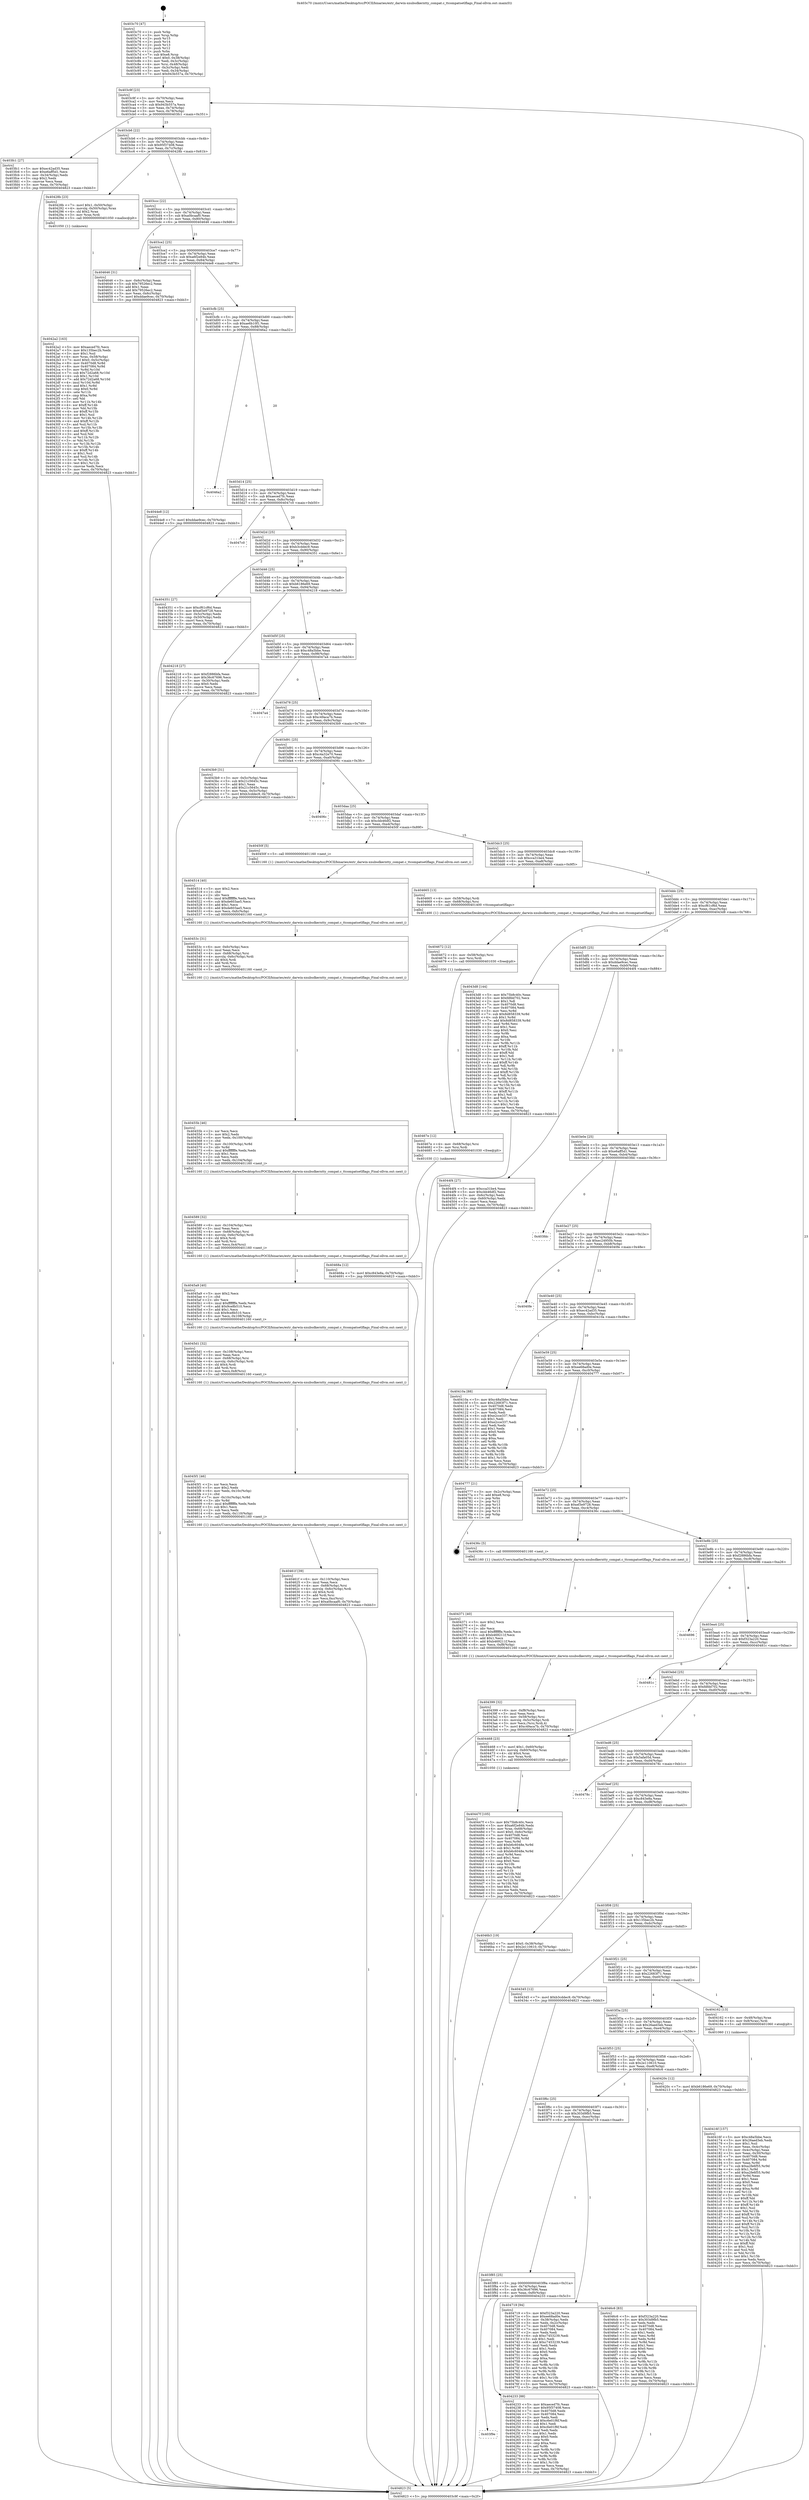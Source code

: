 digraph "0x403c70" {
  label = "0x403c70 (/mnt/c/Users/mathe/Desktop/tcc/POCII/binaries/extr_darwin-xnubsdkerntty_compat.c_ttcompatsetlflags_Final-ollvm.out::main(0))"
  labelloc = "t"
  node[shape=record]

  Entry [label="",width=0.3,height=0.3,shape=circle,fillcolor=black,style=filled]
  "0x403c9f" [label="{
     0x403c9f [23]\l
     | [instrs]\l
     &nbsp;&nbsp;0x403c9f \<+3\>: mov -0x70(%rbp),%eax\l
     &nbsp;&nbsp;0x403ca2 \<+2\>: mov %eax,%ecx\l
     &nbsp;&nbsp;0x403ca4 \<+6\>: sub $0x943b557a,%ecx\l
     &nbsp;&nbsp;0x403caa \<+3\>: mov %eax,-0x74(%rbp)\l
     &nbsp;&nbsp;0x403cad \<+3\>: mov %ecx,-0x78(%rbp)\l
     &nbsp;&nbsp;0x403cb0 \<+6\>: je 0000000000403fc1 \<main+0x351\>\l
  }"]
  "0x403fc1" [label="{
     0x403fc1 [27]\l
     | [instrs]\l
     &nbsp;&nbsp;0x403fc1 \<+5\>: mov $0xec42ad35,%eax\l
     &nbsp;&nbsp;0x403fc6 \<+5\>: mov $0xe6aff5d1,%ecx\l
     &nbsp;&nbsp;0x403fcb \<+3\>: mov -0x34(%rbp),%edx\l
     &nbsp;&nbsp;0x403fce \<+3\>: cmp $0x2,%edx\l
     &nbsp;&nbsp;0x403fd1 \<+3\>: cmovne %ecx,%eax\l
     &nbsp;&nbsp;0x403fd4 \<+3\>: mov %eax,-0x70(%rbp)\l
     &nbsp;&nbsp;0x403fd7 \<+5\>: jmp 0000000000404823 \<main+0xbb3\>\l
  }"]
  "0x403cb6" [label="{
     0x403cb6 [22]\l
     | [instrs]\l
     &nbsp;&nbsp;0x403cb6 \<+5\>: jmp 0000000000403cbb \<main+0x4b\>\l
     &nbsp;&nbsp;0x403cbb \<+3\>: mov -0x74(%rbp),%eax\l
     &nbsp;&nbsp;0x403cbe \<+5\>: sub $0x95f37408,%eax\l
     &nbsp;&nbsp;0x403cc3 \<+3\>: mov %eax,-0x7c(%rbp)\l
     &nbsp;&nbsp;0x403cc6 \<+6\>: je 000000000040428b \<main+0x61b\>\l
  }"]
  "0x404823" [label="{
     0x404823 [5]\l
     | [instrs]\l
     &nbsp;&nbsp;0x404823 \<+5\>: jmp 0000000000403c9f \<main+0x2f\>\l
  }"]
  "0x403c70" [label="{
     0x403c70 [47]\l
     | [instrs]\l
     &nbsp;&nbsp;0x403c70 \<+1\>: push %rbp\l
     &nbsp;&nbsp;0x403c71 \<+3\>: mov %rsp,%rbp\l
     &nbsp;&nbsp;0x403c74 \<+2\>: push %r15\l
     &nbsp;&nbsp;0x403c76 \<+2\>: push %r14\l
     &nbsp;&nbsp;0x403c78 \<+2\>: push %r13\l
     &nbsp;&nbsp;0x403c7a \<+2\>: push %r12\l
     &nbsp;&nbsp;0x403c7c \<+1\>: push %rbx\l
     &nbsp;&nbsp;0x403c7d \<+7\>: sub $0xe8,%rsp\l
     &nbsp;&nbsp;0x403c84 \<+7\>: movl $0x0,-0x38(%rbp)\l
     &nbsp;&nbsp;0x403c8b \<+3\>: mov %edi,-0x3c(%rbp)\l
     &nbsp;&nbsp;0x403c8e \<+4\>: mov %rsi,-0x48(%rbp)\l
     &nbsp;&nbsp;0x403c92 \<+3\>: mov -0x3c(%rbp),%edi\l
     &nbsp;&nbsp;0x403c95 \<+3\>: mov %edi,-0x34(%rbp)\l
     &nbsp;&nbsp;0x403c98 \<+7\>: movl $0x943b557a,-0x70(%rbp)\l
  }"]
  Exit [label="",width=0.3,height=0.3,shape=circle,fillcolor=black,style=filled,peripheries=2]
  "0x40428b" [label="{
     0x40428b [23]\l
     | [instrs]\l
     &nbsp;&nbsp;0x40428b \<+7\>: movl $0x1,-0x50(%rbp)\l
     &nbsp;&nbsp;0x404292 \<+4\>: movslq -0x50(%rbp),%rax\l
     &nbsp;&nbsp;0x404296 \<+4\>: shl $0x2,%rax\l
     &nbsp;&nbsp;0x40429a \<+3\>: mov %rax,%rdi\l
     &nbsp;&nbsp;0x40429d \<+5\>: call 0000000000401050 \<malloc@plt\>\l
     | [calls]\l
     &nbsp;&nbsp;0x401050 \{1\} (unknown)\l
  }"]
  "0x403ccc" [label="{
     0x403ccc [22]\l
     | [instrs]\l
     &nbsp;&nbsp;0x403ccc \<+5\>: jmp 0000000000403cd1 \<main+0x61\>\l
     &nbsp;&nbsp;0x403cd1 \<+3\>: mov -0x74(%rbp),%eax\l
     &nbsp;&nbsp;0x403cd4 \<+5\>: sub $0xa0bcaaf0,%eax\l
     &nbsp;&nbsp;0x403cd9 \<+3\>: mov %eax,-0x80(%rbp)\l
     &nbsp;&nbsp;0x403cdc \<+6\>: je 0000000000404646 \<main+0x9d6\>\l
  }"]
  "0x40468a" [label="{
     0x40468a [12]\l
     | [instrs]\l
     &nbsp;&nbsp;0x40468a \<+7\>: movl $0xc843e8a,-0x70(%rbp)\l
     &nbsp;&nbsp;0x404691 \<+5\>: jmp 0000000000404823 \<main+0xbb3\>\l
  }"]
  "0x404646" [label="{
     0x404646 [31]\l
     | [instrs]\l
     &nbsp;&nbsp;0x404646 \<+3\>: mov -0x6c(%rbp),%eax\l
     &nbsp;&nbsp;0x404649 \<+5\>: sub $0x79526ec2,%eax\l
     &nbsp;&nbsp;0x40464e \<+3\>: add $0x1,%eax\l
     &nbsp;&nbsp;0x404651 \<+5\>: add $0x79526ec2,%eax\l
     &nbsp;&nbsp;0x404656 \<+3\>: mov %eax,-0x6c(%rbp)\l
     &nbsp;&nbsp;0x404659 \<+7\>: movl $0xddae9cec,-0x70(%rbp)\l
     &nbsp;&nbsp;0x404660 \<+5\>: jmp 0000000000404823 \<main+0xbb3\>\l
  }"]
  "0x403ce2" [label="{
     0x403ce2 [25]\l
     | [instrs]\l
     &nbsp;&nbsp;0x403ce2 \<+5\>: jmp 0000000000403ce7 \<main+0x77\>\l
     &nbsp;&nbsp;0x403ce7 \<+3\>: mov -0x74(%rbp),%eax\l
     &nbsp;&nbsp;0x403cea \<+5\>: sub $0xa6f2e84b,%eax\l
     &nbsp;&nbsp;0x403cef \<+6\>: mov %eax,-0x84(%rbp)\l
     &nbsp;&nbsp;0x403cf5 \<+6\>: je 00000000004044e8 \<main+0x878\>\l
  }"]
  "0x40467e" [label="{
     0x40467e [12]\l
     | [instrs]\l
     &nbsp;&nbsp;0x40467e \<+4\>: mov -0x68(%rbp),%rsi\l
     &nbsp;&nbsp;0x404682 \<+3\>: mov %rsi,%rdi\l
     &nbsp;&nbsp;0x404685 \<+5\>: call 0000000000401030 \<free@plt\>\l
     | [calls]\l
     &nbsp;&nbsp;0x401030 \{1\} (unknown)\l
  }"]
  "0x4044e8" [label="{
     0x4044e8 [12]\l
     | [instrs]\l
     &nbsp;&nbsp;0x4044e8 \<+7\>: movl $0xddae9cec,-0x70(%rbp)\l
     &nbsp;&nbsp;0x4044ef \<+5\>: jmp 0000000000404823 \<main+0xbb3\>\l
  }"]
  "0x403cfb" [label="{
     0x403cfb [25]\l
     | [instrs]\l
     &nbsp;&nbsp;0x403cfb \<+5\>: jmp 0000000000403d00 \<main+0x90\>\l
     &nbsp;&nbsp;0x403d00 \<+3\>: mov -0x74(%rbp),%eax\l
     &nbsp;&nbsp;0x403d03 \<+5\>: sub $0xae6b10f1,%eax\l
     &nbsp;&nbsp;0x403d08 \<+6\>: mov %eax,-0x88(%rbp)\l
     &nbsp;&nbsp;0x403d0e \<+6\>: je 00000000004046a2 \<main+0xa32\>\l
  }"]
  "0x404672" [label="{
     0x404672 [12]\l
     | [instrs]\l
     &nbsp;&nbsp;0x404672 \<+4\>: mov -0x58(%rbp),%rsi\l
     &nbsp;&nbsp;0x404676 \<+3\>: mov %rsi,%rdi\l
     &nbsp;&nbsp;0x404679 \<+5\>: call 0000000000401030 \<free@plt\>\l
     | [calls]\l
     &nbsp;&nbsp;0x401030 \{1\} (unknown)\l
  }"]
  "0x4046a2" [label="{
     0x4046a2\l
  }", style=dashed]
  "0x403d14" [label="{
     0x403d14 [25]\l
     | [instrs]\l
     &nbsp;&nbsp;0x403d14 \<+5\>: jmp 0000000000403d19 \<main+0xa9\>\l
     &nbsp;&nbsp;0x403d19 \<+3\>: mov -0x74(%rbp),%eax\l
     &nbsp;&nbsp;0x403d1c \<+5\>: sub $0xaeced7fc,%eax\l
     &nbsp;&nbsp;0x403d21 \<+6\>: mov %eax,-0x8c(%rbp)\l
     &nbsp;&nbsp;0x403d27 \<+6\>: je 00000000004047c0 \<main+0xb50\>\l
  }"]
  "0x40461f" [label="{
     0x40461f [39]\l
     | [instrs]\l
     &nbsp;&nbsp;0x40461f \<+6\>: mov -0x110(%rbp),%ecx\l
     &nbsp;&nbsp;0x404625 \<+3\>: imul %eax,%ecx\l
     &nbsp;&nbsp;0x404628 \<+4\>: mov -0x68(%rbp),%rsi\l
     &nbsp;&nbsp;0x40462c \<+4\>: movslq -0x6c(%rbp),%rdi\l
     &nbsp;&nbsp;0x404630 \<+4\>: shl $0x4,%rdi\l
     &nbsp;&nbsp;0x404634 \<+3\>: add %rdi,%rsi\l
     &nbsp;&nbsp;0x404637 \<+3\>: mov %ecx,0xc(%rsi)\l
     &nbsp;&nbsp;0x40463a \<+7\>: movl $0xa0bcaaf0,-0x70(%rbp)\l
     &nbsp;&nbsp;0x404641 \<+5\>: jmp 0000000000404823 \<main+0xbb3\>\l
  }"]
  "0x4047c0" [label="{
     0x4047c0\l
  }", style=dashed]
  "0x403d2d" [label="{
     0x403d2d [25]\l
     | [instrs]\l
     &nbsp;&nbsp;0x403d2d \<+5\>: jmp 0000000000403d32 \<main+0xc2\>\l
     &nbsp;&nbsp;0x403d32 \<+3\>: mov -0x74(%rbp),%eax\l
     &nbsp;&nbsp;0x403d35 \<+5\>: sub $0xb3cddec9,%eax\l
     &nbsp;&nbsp;0x403d3a \<+6\>: mov %eax,-0x90(%rbp)\l
     &nbsp;&nbsp;0x403d40 \<+6\>: je 0000000000404351 \<main+0x6e1\>\l
  }"]
  "0x4045f1" [label="{
     0x4045f1 [46]\l
     | [instrs]\l
     &nbsp;&nbsp;0x4045f1 \<+2\>: xor %ecx,%ecx\l
     &nbsp;&nbsp;0x4045f3 \<+5\>: mov $0x2,%edx\l
     &nbsp;&nbsp;0x4045f8 \<+6\>: mov %edx,-0x10c(%rbp)\l
     &nbsp;&nbsp;0x4045fe \<+1\>: cltd\l
     &nbsp;&nbsp;0x4045ff \<+7\>: mov -0x10c(%rbp),%r8d\l
     &nbsp;&nbsp;0x404606 \<+3\>: idiv %r8d\l
     &nbsp;&nbsp;0x404609 \<+6\>: imul $0xfffffffe,%edx,%edx\l
     &nbsp;&nbsp;0x40460f \<+3\>: sub $0x1,%ecx\l
     &nbsp;&nbsp;0x404612 \<+2\>: sub %ecx,%edx\l
     &nbsp;&nbsp;0x404614 \<+6\>: mov %edx,-0x110(%rbp)\l
     &nbsp;&nbsp;0x40461a \<+5\>: call 0000000000401160 \<next_i\>\l
     | [calls]\l
     &nbsp;&nbsp;0x401160 \{1\} (/mnt/c/Users/mathe/Desktop/tcc/POCII/binaries/extr_darwin-xnubsdkerntty_compat.c_ttcompatsetlflags_Final-ollvm.out::next_i)\l
  }"]
  "0x404351" [label="{
     0x404351 [27]\l
     | [instrs]\l
     &nbsp;&nbsp;0x404351 \<+5\>: mov $0xcf61cf6d,%eax\l
     &nbsp;&nbsp;0x404356 \<+5\>: mov $0xef3e9728,%ecx\l
     &nbsp;&nbsp;0x40435b \<+3\>: mov -0x5c(%rbp),%edx\l
     &nbsp;&nbsp;0x40435e \<+3\>: cmp -0x50(%rbp),%edx\l
     &nbsp;&nbsp;0x404361 \<+3\>: cmovl %ecx,%eax\l
     &nbsp;&nbsp;0x404364 \<+3\>: mov %eax,-0x70(%rbp)\l
     &nbsp;&nbsp;0x404367 \<+5\>: jmp 0000000000404823 \<main+0xbb3\>\l
  }"]
  "0x403d46" [label="{
     0x403d46 [25]\l
     | [instrs]\l
     &nbsp;&nbsp;0x403d46 \<+5\>: jmp 0000000000403d4b \<main+0xdb\>\l
     &nbsp;&nbsp;0x403d4b \<+3\>: mov -0x74(%rbp),%eax\l
     &nbsp;&nbsp;0x403d4e \<+5\>: sub $0xb6186e69,%eax\l
     &nbsp;&nbsp;0x403d53 \<+6\>: mov %eax,-0x94(%rbp)\l
     &nbsp;&nbsp;0x403d59 \<+6\>: je 0000000000404218 \<main+0x5a8\>\l
  }"]
  "0x4045d1" [label="{
     0x4045d1 [32]\l
     | [instrs]\l
     &nbsp;&nbsp;0x4045d1 \<+6\>: mov -0x108(%rbp),%ecx\l
     &nbsp;&nbsp;0x4045d7 \<+3\>: imul %eax,%ecx\l
     &nbsp;&nbsp;0x4045da \<+4\>: mov -0x68(%rbp),%rsi\l
     &nbsp;&nbsp;0x4045de \<+4\>: movslq -0x6c(%rbp),%rdi\l
     &nbsp;&nbsp;0x4045e2 \<+4\>: shl $0x4,%rdi\l
     &nbsp;&nbsp;0x4045e6 \<+3\>: add %rdi,%rsi\l
     &nbsp;&nbsp;0x4045e9 \<+3\>: mov %ecx,0x8(%rsi)\l
     &nbsp;&nbsp;0x4045ec \<+5\>: call 0000000000401160 \<next_i\>\l
     | [calls]\l
     &nbsp;&nbsp;0x401160 \{1\} (/mnt/c/Users/mathe/Desktop/tcc/POCII/binaries/extr_darwin-xnubsdkerntty_compat.c_ttcompatsetlflags_Final-ollvm.out::next_i)\l
  }"]
  "0x404218" [label="{
     0x404218 [27]\l
     | [instrs]\l
     &nbsp;&nbsp;0x404218 \<+5\>: mov $0xf2886bfa,%eax\l
     &nbsp;&nbsp;0x40421d \<+5\>: mov $0x36c67696,%ecx\l
     &nbsp;&nbsp;0x404222 \<+3\>: mov -0x30(%rbp),%edx\l
     &nbsp;&nbsp;0x404225 \<+3\>: cmp $0x0,%edx\l
     &nbsp;&nbsp;0x404228 \<+3\>: cmove %ecx,%eax\l
     &nbsp;&nbsp;0x40422b \<+3\>: mov %eax,-0x70(%rbp)\l
     &nbsp;&nbsp;0x40422e \<+5\>: jmp 0000000000404823 \<main+0xbb3\>\l
  }"]
  "0x403d5f" [label="{
     0x403d5f [25]\l
     | [instrs]\l
     &nbsp;&nbsp;0x403d5f \<+5\>: jmp 0000000000403d64 \<main+0xf4\>\l
     &nbsp;&nbsp;0x403d64 \<+3\>: mov -0x74(%rbp),%eax\l
     &nbsp;&nbsp;0x403d67 \<+5\>: sub $0xc48a5bbe,%eax\l
     &nbsp;&nbsp;0x403d6c \<+6\>: mov %eax,-0x98(%rbp)\l
     &nbsp;&nbsp;0x403d72 \<+6\>: je 00000000004047a4 \<main+0xb34\>\l
  }"]
  "0x4045a9" [label="{
     0x4045a9 [40]\l
     | [instrs]\l
     &nbsp;&nbsp;0x4045a9 \<+5\>: mov $0x2,%ecx\l
     &nbsp;&nbsp;0x4045ae \<+1\>: cltd\l
     &nbsp;&nbsp;0x4045af \<+2\>: idiv %ecx\l
     &nbsp;&nbsp;0x4045b1 \<+6\>: imul $0xfffffffe,%edx,%ecx\l
     &nbsp;&nbsp;0x4045b7 \<+6\>: add $0x9ce8b510,%ecx\l
     &nbsp;&nbsp;0x4045bd \<+3\>: add $0x1,%ecx\l
     &nbsp;&nbsp;0x4045c0 \<+6\>: sub $0x9ce8b510,%ecx\l
     &nbsp;&nbsp;0x4045c6 \<+6\>: mov %ecx,-0x108(%rbp)\l
     &nbsp;&nbsp;0x4045cc \<+5\>: call 0000000000401160 \<next_i\>\l
     | [calls]\l
     &nbsp;&nbsp;0x401160 \{1\} (/mnt/c/Users/mathe/Desktop/tcc/POCII/binaries/extr_darwin-xnubsdkerntty_compat.c_ttcompatsetlflags_Final-ollvm.out::next_i)\l
  }"]
  "0x4047a4" [label="{
     0x4047a4\l
  }", style=dashed]
  "0x403d78" [label="{
     0x403d78 [25]\l
     | [instrs]\l
     &nbsp;&nbsp;0x403d78 \<+5\>: jmp 0000000000403d7d \<main+0x10d\>\l
     &nbsp;&nbsp;0x403d7d \<+3\>: mov -0x74(%rbp),%eax\l
     &nbsp;&nbsp;0x403d80 \<+5\>: sub $0xc49aca7b,%eax\l
     &nbsp;&nbsp;0x403d85 \<+6\>: mov %eax,-0x9c(%rbp)\l
     &nbsp;&nbsp;0x403d8b \<+6\>: je 00000000004043b9 \<main+0x749\>\l
  }"]
  "0x404589" [label="{
     0x404589 [32]\l
     | [instrs]\l
     &nbsp;&nbsp;0x404589 \<+6\>: mov -0x104(%rbp),%ecx\l
     &nbsp;&nbsp;0x40458f \<+3\>: imul %eax,%ecx\l
     &nbsp;&nbsp;0x404592 \<+4\>: mov -0x68(%rbp),%rsi\l
     &nbsp;&nbsp;0x404596 \<+4\>: movslq -0x6c(%rbp),%rdi\l
     &nbsp;&nbsp;0x40459a \<+4\>: shl $0x4,%rdi\l
     &nbsp;&nbsp;0x40459e \<+3\>: add %rdi,%rsi\l
     &nbsp;&nbsp;0x4045a1 \<+3\>: mov %ecx,0x4(%rsi)\l
     &nbsp;&nbsp;0x4045a4 \<+5\>: call 0000000000401160 \<next_i\>\l
     | [calls]\l
     &nbsp;&nbsp;0x401160 \{1\} (/mnt/c/Users/mathe/Desktop/tcc/POCII/binaries/extr_darwin-xnubsdkerntty_compat.c_ttcompatsetlflags_Final-ollvm.out::next_i)\l
  }"]
  "0x4043b9" [label="{
     0x4043b9 [31]\l
     | [instrs]\l
     &nbsp;&nbsp;0x4043b9 \<+3\>: mov -0x5c(%rbp),%eax\l
     &nbsp;&nbsp;0x4043bc \<+5\>: sub $0x21c5645c,%eax\l
     &nbsp;&nbsp;0x4043c1 \<+3\>: add $0x1,%eax\l
     &nbsp;&nbsp;0x4043c4 \<+5\>: add $0x21c5645c,%eax\l
     &nbsp;&nbsp;0x4043c9 \<+3\>: mov %eax,-0x5c(%rbp)\l
     &nbsp;&nbsp;0x4043cc \<+7\>: movl $0xb3cddec9,-0x70(%rbp)\l
     &nbsp;&nbsp;0x4043d3 \<+5\>: jmp 0000000000404823 \<main+0xbb3\>\l
  }"]
  "0x403d91" [label="{
     0x403d91 [25]\l
     | [instrs]\l
     &nbsp;&nbsp;0x403d91 \<+5\>: jmp 0000000000403d96 \<main+0x126\>\l
     &nbsp;&nbsp;0x403d96 \<+3\>: mov -0x74(%rbp),%eax\l
     &nbsp;&nbsp;0x403d99 \<+5\>: sub $0xc4a32e70,%eax\l
     &nbsp;&nbsp;0x403d9e \<+6\>: mov %eax,-0xa0(%rbp)\l
     &nbsp;&nbsp;0x403da4 \<+6\>: je 000000000040406c \<main+0x3fc\>\l
  }"]
  "0x40455b" [label="{
     0x40455b [46]\l
     | [instrs]\l
     &nbsp;&nbsp;0x40455b \<+2\>: xor %ecx,%ecx\l
     &nbsp;&nbsp;0x40455d \<+5\>: mov $0x2,%edx\l
     &nbsp;&nbsp;0x404562 \<+6\>: mov %edx,-0x100(%rbp)\l
     &nbsp;&nbsp;0x404568 \<+1\>: cltd\l
     &nbsp;&nbsp;0x404569 \<+7\>: mov -0x100(%rbp),%r8d\l
     &nbsp;&nbsp;0x404570 \<+3\>: idiv %r8d\l
     &nbsp;&nbsp;0x404573 \<+6\>: imul $0xfffffffe,%edx,%edx\l
     &nbsp;&nbsp;0x404579 \<+3\>: sub $0x1,%ecx\l
     &nbsp;&nbsp;0x40457c \<+2\>: sub %ecx,%edx\l
     &nbsp;&nbsp;0x40457e \<+6\>: mov %edx,-0x104(%rbp)\l
     &nbsp;&nbsp;0x404584 \<+5\>: call 0000000000401160 \<next_i\>\l
     | [calls]\l
     &nbsp;&nbsp;0x401160 \{1\} (/mnt/c/Users/mathe/Desktop/tcc/POCII/binaries/extr_darwin-xnubsdkerntty_compat.c_ttcompatsetlflags_Final-ollvm.out::next_i)\l
  }"]
  "0x40406c" [label="{
     0x40406c\l
  }", style=dashed]
  "0x403daa" [label="{
     0x403daa [25]\l
     | [instrs]\l
     &nbsp;&nbsp;0x403daa \<+5\>: jmp 0000000000403daf \<main+0x13f\>\l
     &nbsp;&nbsp;0x403daf \<+3\>: mov -0x74(%rbp),%eax\l
     &nbsp;&nbsp;0x403db2 \<+5\>: sub $0xcbb46df2,%eax\l
     &nbsp;&nbsp;0x403db7 \<+6\>: mov %eax,-0xa4(%rbp)\l
     &nbsp;&nbsp;0x403dbd \<+6\>: je 000000000040450f \<main+0x89f\>\l
  }"]
  "0x40453c" [label="{
     0x40453c [31]\l
     | [instrs]\l
     &nbsp;&nbsp;0x40453c \<+6\>: mov -0xfc(%rbp),%ecx\l
     &nbsp;&nbsp;0x404542 \<+3\>: imul %eax,%ecx\l
     &nbsp;&nbsp;0x404545 \<+4\>: mov -0x68(%rbp),%rsi\l
     &nbsp;&nbsp;0x404549 \<+4\>: movslq -0x6c(%rbp),%rdi\l
     &nbsp;&nbsp;0x40454d \<+4\>: shl $0x4,%rdi\l
     &nbsp;&nbsp;0x404551 \<+3\>: add %rdi,%rsi\l
     &nbsp;&nbsp;0x404554 \<+2\>: mov %ecx,(%rsi)\l
     &nbsp;&nbsp;0x404556 \<+5\>: call 0000000000401160 \<next_i\>\l
     | [calls]\l
     &nbsp;&nbsp;0x401160 \{1\} (/mnt/c/Users/mathe/Desktop/tcc/POCII/binaries/extr_darwin-xnubsdkerntty_compat.c_ttcompatsetlflags_Final-ollvm.out::next_i)\l
  }"]
  "0x40450f" [label="{
     0x40450f [5]\l
     | [instrs]\l
     &nbsp;&nbsp;0x40450f \<+5\>: call 0000000000401160 \<next_i\>\l
     | [calls]\l
     &nbsp;&nbsp;0x401160 \{1\} (/mnt/c/Users/mathe/Desktop/tcc/POCII/binaries/extr_darwin-xnubsdkerntty_compat.c_ttcompatsetlflags_Final-ollvm.out::next_i)\l
  }"]
  "0x403dc3" [label="{
     0x403dc3 [25]\l
     | [instrs]\l
     &nbsp;&nbsp;0x403dc3 \<+5\>: jmp 0000000000403dc8 \<main+0x158\>\l
     &nbsp;&nbsp;0x403dc8 \<+3\>: mov -0x74(%rbp),%eax\l
     &nbsp;&nbsp;0x403dcb \<+5\>: sub $0xcca31be4,%eax\l
     &nbsp;&nbsp;0x403dd0 \<+6\>: mov %eax,-0xa8(%rbp)\l
     &nbsp;&nbsp;0x403dd6 \<+6\>: je 0000000000404665 \<main+0x9f5\>\l
  }"]
  "0x404514" [label="{
     0x404514 [40]\l
     | [instrs]\l
     &nbsp;&nbsp;0x404514 \<+5\>: mov $0x2,%ecx\l
     &nbsp;&nbsp;0x404519 \<+1\>: cltd\l
     &nbsp;&nbsp;0x40451a \<+2\>: idiv %ecx\l
     &nbsp;&nbsp;0x40451c \<+6\>: imul $0xfffffffe,%edx,%ecx\l
     &nbsp;&nbsp;0x404522 \<+6\>: sub $0xde603ae5,%ecx\l
     &nbsp;&nbsp;0x404528 \<+3\>: add $0x1,%ecx\l
     &nbsp;&nbsp;0x40452b \<+6\>: add $0xde603ae5,%ecx\l
     &nbsp;&nbsp;0x404531 \<+6\>: mov %ecx,-0xfc(%rbp)\l
     &nbsp;&nbsp;0x404537 \<+5\>: call 0000000000401160 \<next_i\>\l
     | [calls]\l
     &nbsp;&nbsp;0x401160 \{1\} (/mnt/c/Users/mathe/Desktop/tcc/POCII/binaries/extr_darwin-xnubsdkerntty_compat.c_ttcompatsetlflags_Final-ollvm.out::next_i)\l
  }"]
  "0x404665" [label="{
     0x404665 [13]\l
     | [instrs]\l
     &nbsp;&nbsp;0x404665 \<+4\>: mov -0x58(%rbp),%rdi\l
     &nbsp;&nbsp;0x404669 \<+4\>: mov -0x68(%rbp),%rsi\l
     &nbsp;&nbsp;0x40466d \<+5\>: call 0000000000401400 \<ttcompatsetlflags\>\l
     | [calls]\l
     &nbsp;&nbsp;0x401400 \{1\} (/mnt/c/Users/mathe/Desktop/tcc/POCII/binaries/extr_darwin-xnubsdkerntty_compat.c_ttcompatsetlflags_Final-ollvm.out::ttcompatsetlflags)\l
  }"]
  "0x403ddc" [label="{
     0x403ddc [25]\l
     | [instrs]\l
     &nbsp;&nbsp;0x403ddc \<+5\>: jmp 0000000000403de1 \<main+0x171\>\l
     &nbsp;&nbsp;0x403de1 \<+3\>: mov -0x74(%rbp),%eax\l
     &nbsp;&nbsp;0x403de4 \<+5\>: sub $0xcf61cf6d,%eax\l
     &nbsp;&nbsp;0x403de9 \<+6\>: mov %eax,-0xac(%rbp)\l
     &nbsp;&nbsp;0x403def \<+6\>: je 00000000004043d8 \<main+0x768\>\l
  }"]
  "0x40447f" [label="{
     0x40447f [105]\l
     | [instrs]\l
     &nbsp;&nbsp;0x40447f \<+5\>: mov $0x75b8c40c,%ecx\l
     &nbsp;&nbsp;0x404484 \<+5\>: mov $0xa6f2e84b,%edx\l
     &nbsp;&nbsp;0x404489 \<+4\>: mov %rax,-0x68(%rbp)\l
     &nbsp;&nbsp;0x40448d \<+7\>: movl $0x0,-0x6c(%rbp)\l
     &nbsp;&nbsp;0x404494 \<+7\>: mov 0x4070d8,%esi\l
     &nbsp;&nbsp;0x40449b \<+8\>: mov 0x407084,%r8d\l
     &nbsp;&nbsp;0x4044a3 \<+3\>: mov %esi,%r9d\l
     &nbsp;&nbsp;0x4044a6 \<+7\>: add $0xb6c6048e,%r9d\l
     &nbsp;&nbsp;0x4044ad \<+4\>: sub $0x1,%r9d\l
     &nbsp;&nbsp;0x4044b1 \<+7\>: sub $0xb6c6048e,%r9d\l
     &nbsp;&nbsp;0x4044b8 \<+4\>: imul %r9d,%esi\l
     &nbsp;&nbsp;0x4044bc \<+3\>: and $0x1,%esi\l
     &nbsp;&nbsp;0x4044bf \<+3\>: cmp $0x0,%esi\l
     &nbsp;&nbsp;0x4044c2 \<+4\>: sete %r10b\l
     &nbsp;&nbsp;0x4044c6 \<+4\>: cmp $0xa,%r8d\l
     &nbsp;&nbsp;0x4044ca \<+4\>: setl %r11b\l
     &nbsp;&nbsp;0x4044ce \<+3\>: mov %r10b,%bl\l
     &nbsp;&nbsp;0x4044d1 \<+3\>: and %r11b,%bl\l
     &nbsp;&nbsp;0x4044d4 \<+3\>: xor %r11b,%r10b\l
     &nbsp;&nbsp;0x4044d7 \<+3\>: or %r10b,%bl\l
     &nbsp;&nbsp;0x4044da \<+3\>: test $0x1,%bl\l
     &nbsp;&nbsp;0x4044dd \<+3\>: cmovne %edx,%ecx\l
     &nbsp;&nbsp;0x4044e0 \<+3\>: mov %ecx,-0x70(%rbp)\l
     &nbsp;&nbsp;0x4044e3 \<+5\>: jmp 0000000000404823 \<main+0xbb3\>\l
  }"]
  "0x4043d8" [label="{
     0x4043d8 [144]\l
     | [instrs]\l
     &nbsp;&nbsp;0x4043d8 \<+5\>: mov $0x75b8c40c,%eax\l
     &nbsp;&nbsp;0x4043dd \<+5\>: mov $0xfdfdd702,%ecx\l
     &nbsp;&nbsp;0x4043e2 \<+2\>: mov $0x1,%dl\l
     &nbsp;&nbsp;0x4043e4 \<+7\>: mov 0x4070d8,%esi\l
     &nbsp;&nbsp;0x4043eb \<+7\>: mov 0x407084,%edi\l
     &nbsp;&nbsp;0x4043f2 \<+3\>: mov %esi,%r8d\l
     &nbsp;&nbsp;0x4043f5 \<+7\>: sub $0x8d858339,%r8d\l
     &nbsp;&nbsp;0x4043fc \<+4\>: sub $0x1,%r8d\l
     &nbsp;&nbsp;0x404400 \<+7\>: add $0x8d858339,%r8d\l
     &nbsp;&nbsp;0x404407 \<+4\>: imul %r8d,%esi\l
     &nbsp;&nbsp;0x40440b \<+3\>: and $0x1,%esi\l
     &nbsp;&nbsp;0x40440e \<+3\>: cmp $0x0,%esi\l
     &nbsp;&nbsp;0x404411 \<+4\>: sete %r9b\l
     &nbsp;&nbsp;0x404415 \<+3\>: cmp $0xa,%edi\l
     &nbsp;&nbsp;0x404418 \<+4\>: setl %r10b\l
     &nbsp;&nbsp;0x40441c \<+3\>: mov %r9b,%r11b\l
     &nbsp;&nbsp;0x40441f \<+4\>: xor $0xff,%r11b\l
     &nbsp;&nbsp;0x404423 \<+3\>: mov %r10b,%bl\l
     &nbsp;&nbsp;0x404426 \<+3\>: xor $0xff,%bl\l
     &nbsp;&nbsp;0x404429 \<+3\>: xor $0x1,%dl\l
     &nbsp;&nbsp;0x40442c \<+3\>: mov %r11b,%r14b\l
     &nbsp;&nbsp;0x40442f \<+4\>: and $0xff,%r14b\l
     &nbsp;&nbsp;0x404433 \<+3\>: and %dl,%r9b\l
     &nbsp;&nbsp;0x404436 \<+3\>: mov %bl,%r15b\l
     &nbsp;&nbsp;0x404439 \<+4\>: and $0xff,%r15b\l
     &nbsp;&nbsp;0x40443d \<+3\>: and %dl,%r10b\l
     &nbsp;&nbsp;0x404440 \<+3\>: or %r9b,%r14b\l
     &nbsp;&nbsp;0x404443 \<+3\>: or %r10b,%r15b\l
     &nbsp;&nbsp;0x404446 \<+3\>: xor %r15b,%r14b\l
     &nbsp;&nbsp;0x404449 \<+3\>: or %bl,%r11b\l
     &nbsp;&nbsp;0x40444c \<+4\>: xor $0xff,%r11b\l
     &nbsp;&nbsp;0x404450 \<+3\>: or $0x1,%dl\l
     &nbsp;&nbsp;0x404453 \<+3\>: and %dl,%r11b\l
     &nbsp;&nbsp;0x404456 \<+3\>: or %r11b,%r14b\l
     &nbsp;&nbsp;0x404459 \<+4\>: test $0x1,%r14b\l
     &nbsp;&nbsp;0x40445d \<+3\>: cmovne %ecx,%eax\l
     &nbsp;&nbsp;0x404460 \<+3\>: mov %eax,-0x70(%rbp)\l
     &nbsp;&nbsp;0x404463 \<+5\>: jmp 0000000000404823 \<main+0xbb3\>\l
  }"]
  "0x403df5" [label="{
     0x403df5 [25]\l
     | [instrs]\l
     &nbsp;&nbsp;0x403df5 \<+5\>: jmp 0000000000403dfa \<main+0x18a\>\l
     &nbsp;&nbsp;0x403dfa \<+3\>: mov -0x74(%rbp),%eax\l
     &nbsp;&nbsp;0x403dfd \<+5\>: sub $0xddae9cec,%eax\l
     &nbsp;&nbsp;0x403e02 \<+6\>: mov %eax,-0xb0(%rbp)\l
     &nbsp;&nbsp;0x403e08 \<+6\>: je 00000000004044f4 \<main+0x884\>\l
  }"]
  "0x404399" [label="{
     0x404399 [32]\l
     | [instrs]\l
     &nbsp;&nbsp;0x404399 \<+6\>: mov -0xf8(%rbp),%ecx\l
     &nbsp;&nbsp;0x40439f \<+3\>: imul %eax,%ecx\l
     &nbsp;&nbsp;0x4043a2 \<+4\>: mov -0x58(%rbp),%rsi\l
     &nbsp;&nbsp;0x4043a6 \<+4\>: movslq -0x5c(%rbp),%rdi\l
     &nbsp;&nbsp;0x4043aa \<+3\>: mov %ecx,(%rsi,%rdi,4)\l
     &nbsp;&nbsp;0x4043ad \<+7\>: movl $0xc49aca7b,-0x70(%rbp)\l
     &nbsp;&nbsp;0x4043b4 \<+5\>: jmp 0000000000404823 \<main+0xbb3\>\l
  }"]
  "0x4044f4" [label="{
     0x4044f4 [27]\l
     | [instrs]\l
     &nbsp;&nbsp;0x4044f4 \<+5\>: mov $0xcca31be4,%eax\l
     &nbsp;&nbsp;0x4044f9 \<+5\>: mov $0xcbb46df2,%ecx\l
     &nbsp;&nbsp;0x4044fe \<+3\>: mov -0x6c(%rbp),%edx\l
     &nbsp;&nbsp;0x404501 \<+3\>: cmp -0x60(%rbp),%edx\l
     &nbsp;&nbsp;0x404504 \<+3\>: cmovl %ecx,%eax\l
     &nbsp;&nbsp;0x404507 \<+3\>: mov %eax,-0x70(%rbp)\l
     &nbsp;&nbsp;0x40450a \<+5\>: jmp 0000000000404823 \<main+0xbb3\>\l
  }"]
  "0x403e0e" [label="{
     0x403e0e [25]\l
     | [instrs]\l
     &nbsp;&nbsp;0x403e0e \<+5\>: jmp 0000000000403e13 \<main+0x1a3\>\l
     &nbsp;&nbsp;0x403e13 \<+3\>: mov -0x74(%rbp),%eax\l
     &nbsp;&nbsp;0x403e16 \<+5\>: sub $0xe6aff5d1,%eax\l
     &nbsp;&nbsp;0x403e1b \<+6\>: mov %eax,-0xb4(%rbp)\l
     &nbsp;&nbsp;0x403e21 \<+6\>: je 0000000000403fdc \<main+0x36c\>\l
  }"]
  "0x404371" [label="{
     0x404371 [40]\l
     | [instrs]\l
     &nbsp;&nbsp;0x404371 \<+5\>: mov $0x2,%ecx\l
     &nbsp;&nbsp;0x404376 \<+1\>: cltd\l
     &nbsp;&nbsp;0x404377 \<+2\>: idiv %ecx\l
     &nbsp;&nbsp;0x404379 \<+6\>: imul $0xfffffffe,%edx,%ecx\l
     &nbsp;&nbsp;0x40437f \<+6\>: sub $0xb469211f,%ecx\l
     &nbsp;&nbsp;0x404385 \<+3\>: add $0x1,%ecx\l
     &nbsp;&nbsp;0x404388 \<+6\>: add $0xb469211f,%ecx\l
     &nbsp;&nbsp;0x40438e \<+6\>: mov %ecx,-0xf8(%rbp)\l
     &nbsp;&nbsp;0x404394 \<+5\>: call 0000000000401160 \<next_i\>\l
     | [calls]\l
     &nbsp;&nbsp;0x401160 \{1\} (/mnt/c/Users/mathe/Desktop/tcc/POCII/binaries/extr_darwin-xnubsdkerntty_compat.c_ttcompatsetlflags_Final-ollvm.out::next_i)\l
  }"]
  "0x403fdc" [label="{
     0x403fdc\l
  }", style=dashed]
  "0x403e27" [label="{
     0x403e27 [25]\l
     | [instrs]\l
     &nbsp;&nbsp;0x403e27 \<+5\>: jmp 0000000000403e2c \<main+0x1bc\>\l
     &nbsp;&nbsp;0x403e2c \<+3\>: mov -0x74(%rbp),%eax\l
     &nbsp;&nbsp;0x403e2f \<+5\>: sub $0xec24950b,%eax\l
     &nbsp;&nbsp;0x403e34 \<+6\>: mov %eax,-0xb8(%rbp)\l
     &nbsp;&nbsp;0x403e3a \<+6\>: je 00000000004040fe \<main+0x48e\>\l
  }"]
  "0x4042a2" [label="{
     0x4042a2 [163]\l
     | [instrs]\l
     &nbsp;&nbsp;0x4042a2 \<+5\>: mov $0xaeced7fc,%ecx\l
     &nbsp;&nbsp;0x4042a7 \<+5\>: mov $0x135bec2b,%edx\l
     &nbsp;&nbsp;0x4042ac \<+3\>: mov $0x1,%sil\l
     &nbsp;&nbsp;0x4042af \<+4\>: mov %rax,-0x58(%rbp)\l
     &nbsp;&nbsp;0x4042b3 \<+7\>: movl $0x0,-0x5c(%rbp)\l
     &nbsp;&nbsp;0x4042ba \<+8\>: mov 0x4070d8,%r8d\l
     &nbsp;&nbsp;0x4042c2 \<+8\>: mov 0x407084,%r9d\l
     &nbsp;&nbsp;0x4042ca \<+3\>: mov %r8d,%r10d\l
     &nbsp;&nbsp;0x4042cd \<+7\>: sub $0x72d2a68,%r10d\l
     &nbsp;&nbsp;0x4042d4 \<+4\>: sub $0x1,%r10d\l
     &nbsp;&nbsp;0x4042d8 \<+7\>: add $0x72d2a68,%r10d\l
     &nbsp;&nbsp;0x4042df \<+4\>: imul %r10d,%r8d\l
     &nbsp;&nbsp;0x4042e3 \<+4\>: and $0x1,%r8d\l
     &nbsp;&nbsp;0x4042e7 \<+4\>: cmp $0x0,%r8d\l
     &nbsp;&nbsp;0x4042eb \<+4\>: sete %r11b\l
     &nbsp;&nbsp;0x4042ef \<+4\>: cmp $0xa,%r9d\l
     &nbsp;&nbsp;0x4042f3 \<+3\>: setl %bl\l
     &nbsp;&nbsp;0x4042f6 \<+3\>: mov %r11b,%r14b\l
     &nbsp;&nbsp;0x4042f9 \<+4\>: xor $0xff,%r14b\l
     &nbsp;&nbsp;0x4042fd \<+3\>: mov %bl,%r15b\l
     &nbsp;&nbsp;0x404300 \<+4\>: xor $0xff,%r15b\l
     &nbsp;&nbsp;0x404304 \<+4\>: xor $0x1,%sil\l
     &nbsp;&nbsp;0x404308 \<+3\>: mov %r14b,%r12b\l
     &nbsp;&nbsp;0x40430b \<+4\>: and $0xff,%r12b\l
     &nbsp;&nbsp;0x40430f \<+3\>: and %sil,%r11b\l
     &nbsp;&nbsp;0x404312 \<+3\>: mov %r15b,%r13b\l
     &nbsp;&nbsp;0x404315 \<+4\>: and $0xff,%r13b\l
     &nbsp;&nbsp;0x404319 \<+3\>: and %sil,%bl\l
     &nbsp;&nbsp;0x40431c \<+3\>: or %r11b,%r12b\l
     &nbsp;&nbsp;0x40431f \<+3\>: or %bl,%r13b\l
     &nbsp;&nbsp;0x404322 \<+3\>: xor %r13b,%r12b\l
     &nbsp;&nbsp;0x404325 \<+3\>: or %r15b,%r14b\l
     &nbsp;&nbsp;0x404328 \<+4\>: xor $0xff,%r14b\l
     &nbsp;&nbsp;0x40432c \<+4\>: or $0x1,%sil\l
     &nbsp;&nbsp;0x404330 \<+3\>: and %sil,%r14b\l
     &nbsp;&nbsp;0x404333 \<+3\>: or %r14b,%r12b\l
     &nbsp;&nbsp;0x404336 \<+4\>: test $0x1,%r12b\l
     &nbsp;&nbsp;0x40433a \<+3\>: cmovne %edx,%ecx\l
     &nbsp;&nbsp;0x40433d \<+3\>: mov %ecx,-0x70(%rbp)\l
     &nbsp;&nbsp;0x404340 \<+5\>: jmp 0000000000404823 \<main+0xbb3\>\l
  }"]
  "0x4040fe" [label="{
     0x4040fe\l
  }", style=dashed]
  "0x403e40" [label="{
     0x403e40 [25]\l
     | [instrs]\l
     &nbsp;&nbsp;0x403e40 \<+5\>: jmp 0000000000403e45 \<main+0x1d5\>\l
     &nbsp;&nbsp;0x403e45 \<+3\>: mov -0x74(%rbp),%eax\l
     &nbsp;&nbsp;0x403e48 \<+5\>: sub $0xec42ad35,%eax\l
     &nbsp;&nbsp;0x403e4d \<+6\>: mov %eax,-0xbc(%rbp)\l
     &nbsp;&nbsp;0x403e53 \<+6\>: je 000000000040410a \<main+0x49a\>\l
  }"]
  "0x403f9e" [label="{
     0x403f9e\l
  }", style=dashed]
  "0x40410a" [label="{
     0x40410a [88]\l
     | [instrs]\l
     &nbsp;&nbsp;0x40410a \<+5\>: mov $0xc48a5bbe,%eax\l
     &nbsp;&nbsp;0x40410f \<+5\>: mov $0x22683f71,%ecx\l
     &nbsp;&nbsp;0x404114 \<+7\>: mov 0x4070d8,%edx\l
     &nbsp;&nbsp;0x40411b \<+7\>: mov 0x407084,%esi\l
     &nbsp;&nbsp;0x404122 \<+2\>: mov %edx,%edi\l
     &nbsp;&nbsp;0x404124 \<+6\>: sub $0xe2cce337,%edi\l
     &nbsp;&nbsp;0x40412a \<+3\>: sub $0x1,%edi\l
     &nbsp;&nbsp;0x40412d \<+6\>: add $0xe2cce337,%edi\l
     &nbsp;&nbsp;0x404133 \<+3\>: imul %edi,%edx\l
     &nbsp;&nbsp;0x404136 \<+3\>: and $0x1,%edx\l
     &nbsp;&nbsp;0x404139 \<+3\>: cmp $0x0,%edx\l
     &nbsp;&nbsp;0x40413c \<+4\>: sete %r8b\l
     &nbsp;&nbsp;0x404140 \<+3\>: cmp $0xa,%esi\l
     &nbsp;&nbsp;0x404143 \<+4\>: setl %r9b\l
     &nbsp;&nbsp;0x404147 \<+3\>: mov %r8b,%r10b\l
     &nbsp;&nbsp;0x40414a \<+3\>: and %r9b,%r10b\l
     &nbsp;&nbsp;0x40414d \<+3\>: xor %r9b,%r8b\l
     &nbsp;&nbsp;0x404150 \<+3\>: or %r8b,%r10b\l
     &nbsp;&nbsp;0x404153 \<+4\>: test $0x1,%r10b\l
     &nbsp;&nbsp;0x404157 \<+3\>: cmovne %ecx,%eax\l
     &nbsp;&nbsp;0x40415a \<+3\>: mov %eax,-0x70(%rbp)\l
     &nbsp;&nbsp;0x40415d \<+5\>: jmp 0000000000404823 \<main+0xbb3\>\l
  }"]
  "0x403e59" [label="{
     0x403e59 [25]\l
     | [instrs]\l
     &nbsp;&nbsp;0x403e59 \<+5\>: jmp 0000000000403e5e \<main+0x1ee\>\l
     &nbsp;&nbsp;0x403e5e \<+3\>: mov -0x74(%rbp),%eax\l
     &nbsp;&nbsp;0x403e61 \<+5\>: sub $0xee68ad0e,%eax\l
     &nbsp;&nbsp;0x403e66 \<+6\>: mov %eax,-0xc0(%rbp)\l
     &nbsp;&nbsp;0x403e6c \<+6\>: je 0000000000404777 \<main+0xb07\>\l
  }"]
  "0x404233" [label="{
     0x404233 [88]\l
     | [instrs]\l
     &nbsp;&nbsp;0x404233 \<+5\>: mov $0xaeced7fc,%eax\l
     &nbsp;&nbsp;0x404238 \<+5\>: mov $0x95f37408,%ecx\l
     &nbsp;&nbsp;0x40423d \<+7\>: mov 0x4070d8,%edx\l
     &nbsp;&nbsp;0x404244 \<+7\>: mov 0x407084,%esi\l
     &nbsp;&nbsp;0x40424b \<+2\>: mov %edx,%edi\l
     &nbsp;&nbsp;0x40424d \<+6\>: add $0xc6e01f6f,%edi\l
     &nbsp;&nbsp;0x404253 \<+3\>: sub $0x1,%edi\l
     &nbsp;&nbsp;0x404256 \<+6\>: sub $0xc6e01f6f,%edi\l
     &nbsp;&nbsp;0x40425c \<+3\>: imul %edi,%edx\l
     &nbsp;&nbsp;0x40425f \<+3\>: and $0x1,%edx\l
     &nbsp;&nbsp;0x404262 \<+3\>: cmp $0x0,%edx\l
     &nbsp;&nbsp;0x404265 \<+4\>: sete %r8b\l
     &nbsp;&nbsp;0x404269 \<+3\>: cmp $0xa,%esi\l
     &nbsp;&nbsp;0x40426c \<+4\>: setl %r9b\l
     &nbsp;&nbsp;0x404270 \<+3\>: mov %r8b,%r10b\l
     &nbsp;&nbsp;0x404273 \<+3\>: and %r9b,%r10b\l
     &nbsp;&nbsp;0x404276 \<+3\>: xor %r9b,%r8b\l
     &nbsp;&nbsp;0x404279 \<+3\>: or %r8b,%r10b\l
     &nbsp;&nbsp;0x40427c \<+4\>: test $0x1,%r10b\l
     &nbsp;&nbsp;0x404280 \<+3\>: cmovne %ecx,%eax\l
     &nbsp;&nbsp;0x404283 \<+3\>: mov %eax,-0x70(%rbp)\l
     &nbsp;&nbsp;0x404286 \<+5\>: jmp 0000000000404823 \<main+0xbb3\>\l
  }"]
  "0x404777" [label="{
     0x404777 [21]\l
     | [instrs]\l
     &nbsp;&nbsp;0x404777 \<+3\>: mov -0x2c(%rbp),%eax\l
     &nbsp;&nbsp;0x40477a \<+7\>: add $0xe8,%rsp\l
     &nbsp;&nbsp;0x404781 \<+1\>: pop %rbx\l
     &nbsp;&nbsp;0x404782 \<+2\>: pop %r12\l
     &nbsp;&nbsp;0x404784 \<+2\>: pop %r13\l
     &nbsp;&nbsp;0x404786 \<+2\>: pop %r14\l
     &nbsp;&nbsp;0x404788 \<+2\>: pop %r15\l
     &nbsp;&nbsp;0x40478a \<+1\>: pop %rbp\l
     &nbsp;&nbsp;0x40478b \<+1\>: ret\l
  }"]
  "0x403e72" [label="{
     0x403e72 [25]\l
     | [instrs]\l
     &nbsp;&nbsp;0x403e72 \<+5\>: jmp 0000000000403e77 \<main+0x207\>\l
     &nbsp;&nbsp;0x403e77 \<+3\>: mov -0x74(%rbp),%eax\l
     &nbsp;&nbsp;0x403e7a \<+5\>: sub $0xef3e9728,%eax\l
     &nbsp;&nbsp;0x403e7f \<+6\>: mov %eax,-0xc4(%rbp)\l
     &nbsp;&nbsp;0x403e85 \<+6\>: je 000000000040436c \<main+0x6fc\>\l
  }"]
  "0x403f85" [label="{
     0x403f85 [25]\l
     | [instrs]\l
     &nbsp;&nbsp;0x403f85 \<+5\>: jmp 0000000000403f8a \<main+0x31a\>\l
     &nbsp;&nbsp;0x403f8a \<+3\>: mov -0x74(%rbp),%eax\l
     &nbsp;&nbsp;0x403f8d \<+5\>: sub $0x36c67696,%eax\l
     &nbsp;&nbsp;0x403f92 \<+6\>: mov %eax,-0xf0(%rbp)\l
     &nbsp;&nbsp;0x403f98 \<+6\>: je 0000000000404233 \<main+0x5c3\>\l
  }"]
  "0x40436c" [label="{
     0x40436c [5]\l
     | [instrs]\l
     &nbsp;&nbsp;0x40436c \<+5\>: call 0000000000401160 \<next_i\>\l
     | [calls]\l
     &nbsp;&nbsp;0x401160 \{1\} (/mnt/c/Users/mathe/Desktop/tcc/POCII/binaries/extr_darwin-xnubsdkerntty_compat.c_ttcompatsetlflags_Final-ollvm.out::next_i)\l
  }"]
  "0x403e8b" [label="{
     0x403e8b [25]\l
     | [instrs]\l
     &nbsp;&nbsp;0x403e8b \<+5\>: jmp 0000000000403e90 \<main+0x220\>\l
     &nbsp;&nbsp;0x403e90 \<+3\>: mov -0x74(%rbp),%eax\l
     &nbsp;&nbsp;0x403e93 \<+5\>: sub $0xf2886bfa,%eax\l
     &nbsp;&nbsp;0x403e98 \<+6\>: mov %eax,-0xc8(%rbp)\l
     &nbsp;&nbsp;0x403e9e \<+6\>: je 0000000000404696 \<main+0xa26\>\l
  }"]
  "0x404719" [label="{
     0x404719 [94]\l
     | [instrs]\l
     &nbsp;&nbsp;0x404719 \<+5\>: mov $0xf323a220,%eax\l
     &nbsp;&nbsp;0x40471e \<+5\>: mov $0xee68ad0e,%ecx\l
     &nbsp;&nbsp;0x404723 \<+3\>: mov -0x38(%rbp),%edx\l
     &nbsp;&nbsp;0x404726 \<+3\>: mov %edx,-0x2c(%rbp)\l
     &nbsp;&nbsp;0x404729 \<+7\>: mov 0x4070d8,%edx\l
     &nbsp;&nbsp;0x404730 \<+7\>: mov 0x407084,%esi\l
     &nbsp;&nbsp;0x404737 \<+2\>: mov %edx,%edi\l
     &nbsp;&nbsp;0x404739 \<+6\>: sub $0xc7453239,%edi\l
     &nbsp;&nbsp;0x40473f \<+3\>: sub $0x1,%edi\l
     &nbsp;&nbsp;0x404742 \<+6\>: add $0xc7453239,%edi\l
     &nbsp;&nbsp;0x404748 \<+3\>: imul %edi,%edx\l
     &nbsp;&nbsp;0x40474b \<+3\>: and $0x1,%edx\l
     &nbsp;&nbsp;0x40474e \<+3\>: cmp $0x0,%edx\l
     &nbsp;&nbsp;0x404751 \<+4\>: sete %r8b\l
     &nbsp;&nbsp;0x404755 \<+3\>: cmp $0xa,%esi\l
     &nbsp;&nbsp;0x404758 \<+4\>: setl %r9b\l
     &nbsp;&nbsp;0x40475c \<+3\>: mov %r8b,%r10b\l
     &nbsp;&nbsp;0x40475f \<+3\>: and %r9b,%r10b\l
     &nbsp;&nbsp;0x404762 \<+3\>: xor %r9b,%r8b\l
     &nbsp;&nbsp;0x404765 \<+3\>: or %r8b,%r10b\l
     &nbsp;&nbsp;0x404768 \<+4\>: test $0x1,%r10b\l
     &nbsp;&nbsp;0x40476c \<+3\>: cmovne %ecx,%eax\l
     &nbsp;&nbsp;0x40476f \<+3\>: mov %eax,-0x70(%rbp)\l
     &nbsp;&nbsp;0x404772 \<+5\>: jmp 0000000000404823 \<main+0xbb3\>\l
  }"]
  "0x404696" [label="{
     0x404696\l
  }", style=dashed]
  "0x403ea4" [label="{
     0x403ea4 [25]\l
     | [instrs]\l
     &nbsp;&nbsp;0x403ea4 \<+5\>: jmp 0000000000403ea9 \<main+0x239\>\l
     &nbsp;&nbsp;0x403ea9 \<+3\>: mov -0x74(%rbp),%eax\l
     &nbsp;&nbsp;0x403eac \<+5\>: sub $0xf323a220,%eax\l
     &nbsp;&nbsp;0x403eb1 \<+6\>: mov %eax,-0xcc(%rbp)\l
     &nbsp;&nbsp;0x403eb7 \<+6\>: je 000000000040481c \<main+0xbac\>\l
  }"]
  "0x403f6c" [label="{
     0x403f6c [25]\l
     | [instrs]\l
     &nbsp;&nbsp;0x403f6c \<+5\>: jmp 0000000000403f71 \<main+0x301\>\l
     &nbsp;&nbsp;0x403f71 \<+3\>: mov -0x74(%rbp),%eax\l
     &nbsp;&nbsp;0x403f74 \<+5\>: sub $0x303d9fb5,%eax\l
     &nbsp;&nbsp;0x403f79 \<+6\>: mov %eax,-0xec(%rbp)\l
     &nbsp;&nbsp;0x403f7f \<+6\>: je 0000000000404719 \<main+0xaa9\>\l
  }"]
  "0x40481c" [label="{
     0x40481c\l
  }", style=dashed]
  "0x403ebd" [label="{
     0x403ebd [25]\l
     | [instrs]\l
     &nbsp;&nbsp;0x403ebd \<+5\>: jmp 0000000000403ec2 \<main+0x252\>\l
     &nbsp;&nbsp;0x403ec2 \<+3\>: mov -0x74(%rbp),%eax\l
     &nbsp;&nbsp;0x403ec5 \<+5\>: sub $0xfdfdd702,%eax\l
     &nbsp;&nbsp;0x403eca \<+6\>: mov %eax,-0xd0(%rbp)\l
     &nbsp;&nbsp;0x403ed0 \<+6\>: je 0000000000404468 \<main+0x7f8\>\l
  }"]
  "0x4046c6" [label="{
     0x4046c6 [83]\l
     | [instrs]\l
     &nbsp;&nbsp;0x4046c6 \<+5\>: mov $0xf323a220,%eax\l
     &nbsp;&nbsp;0x4046cb \<+5\>: mov $0x303d9fb5,%ecx\l
     &nbsp;&nbsp;0x4046d0 \<+2\>: xor %edx,%edx\l
     &nbsp;&nbsp;0x4046d2 \<+7\>: mov 0x4070d8,%esi\l
     &nbsp;&nbsp;0x4046d9 \<+7\>: mov 0x407084,%edi\l
     &nbsp;&nbsp;0x4046e0 \<+3\>: sub $0x1,%edx\l
     &nbsp;&nbsp;0x4046e3 \<+3\>: mov %esi,%r8d\l
     &nbsp;&nbsp;0x4046e6 \<+3\>: add %edx,%r8d\l
     &nbsp;&nbsp;0x4046e9 \<+4\>: imul %r8d,%esi\l
     &nbsp;&nbsp;0x4046ed \<+3\>: and $0x1,%esi\l
     &nbsp;&nbsp;0x4046f0 \<+3\>: cmp $0x0,%esi\l
     &nbsp;&nbsp;0x4046f3 \<+4\>: sete %r9b\l
     &nbsp;&nbsp;0x4046f7 \<+3\>: cmp $0xa,%edi\l
     &nbsp;&nbsp;0x4046fa \<+4\>: setl %r10b\l
     &nbsp;&nbsp;0x4046fe \<+3\>: mov %r9b,%r11b\l
     &nbsp;&nbsp;0x404701 \<+3\>: and %r10b,%r11b\l
     &nbsp;&nbsp;0x404704 \<+3\>: xor %r10b,%r9b\l
     &nbsp;&nbsp;0x404707 \<+3\>: or %r9b,%r11b\l
     &nbsp;&nbsp;0x40470a \<+4\>: test $0x1,%r11b\l
     &nbsp;&nbsp;0x40470e \<+3\>: cmovne %ecx,%eax\l
     &nbsp;&nbsp;0x404711 \<+3\>: mov %eax,-0x70(%rbp)\l
     &nbsp;&nbsp;0x404714 \<+5\>: jmp 0000000000404823 \<main+0xbb3\>\l
  }"]
  "0x404468" [label="{
     0x404468 [23]\l
     | [instrs]\l
     &nbsp;&nbsp;0x404468 \<+7\>: movl $0x1,-0x60(%rbp)\l
     &nbsp;&nbsp;0x40446f \<+4\>: movslq -0x60(%rbp),%rax\l
     &nbsp;&nbsp;0x404473 \<+4\>: shl $0x4,%rax\l
     &nbsp;&nbsp;0x404477 \<+3\>: mov %rax,%rdi\l
     &nbsp;&nbsp;0x40447a \<+5\>: call 0000000000401050 \<malloc@plt\>\l
     | [calls]\l
     &nbsp;&nbsp;0x401050 \{1\} (unknown)\l
  }"]
  "0x403ed6" [label="{
     0x403ed6 [25]\l
     | [instrs]\l
     &nbsp;&nbsp;0x403ed6 \<+5\>: jmp 0000000000403edb \<main+0x26b\>\l
     &nbsp;&nbsp;0x403edb \<+3\>: mov -0x74(%rbp),%eax\l
     &nbsp;&nbsp;0x403ede \<+5\>: sub $0x5afa05d,%eax\l
     &nbsp;&nbsp;0x403ee3 \<+6\>: mov %eax,-0xd4(%rbp)\l
     &nbsp;&nbsp;0x403ee9 \<+6\>: je 000000000040478c \<main+0xb1c\>\l
  }"]
  "0x403f53" [label="{
     0x403f53 [25]\l
     | [instrs]\l
     &nbsp;&nbsp;0x403f53 \<+5\>: jmp 0000000000403f58 \<main+0x2e8\>\l
     &nbsp;&nbsp;0x403f58 \<+3\>: mov -0x74(%rbp),%eax\l
     &nbsp;&nbsp;0x403f5b \<+5\>: sub $0x2e110610,%eax\l
     &nbsp;&nbsp;0x403f60 \<+6\>: mov %eax,-0xe8(%rbp)\l
     &nbsp;&nbsp;0x403f66 \<+6\>: je 00000000004046c6 \<main+0xa56\>\l
  }"]
  "0x40478c" [label="{
     0x40478c\l
  }", style=dashed]
  "0x403eef" [label="{
     0x403eef [25]\l
     | [instrs]\l
     &nbsp;&nbsp;0x403eef \<+5\>: jmp 0000000000403ef4 \<main+0x284\>\l
     &nbsp;&nbsp;0x403ef4 \<+3\>: mov -0x74(%rbp),%eax\l
     &nbsp;&nbsp;0x403ef7 \<+5\>: sub $0xc843e8a,%eax\l
     &nbsp;&nbsp;0x403efc \<+6\>: mov %eax,-0xd8(%rbp)\l
     &nbsp;&nbsp;0x403f02 \<+6\>: je 00000000004046b3 \<main+0xa43\>\l
  }"]
  "0x40420c" [label="{
     0x40420c [12]\l
     | [instrs]\l
     &nbsp;&nbsp;0x40420c \<+7\>: movl $0xb6186e69,-0x70(%rbp)\l
     &nbsp;&nbsp;0x404213 \<+5\>: jmp 0000000000404823 \<main+0xbb3\>\l
  }"]
  "0x4046b3" [label="{
     0x4046b3 [19]\l
     | [instrs]\l
     &nbsp;&nbsp;0x4046b3 \<+7\>: movl $0x0,-0x38(%rbp)\l
     &nbsp;&nbsp;0x4046ba \<+7\>: movl $0x2e110610,-0x70(%rbp)\l
     &nbsp;&nbsp;0x4046c1 \<+5\>: jmp 0000000000404823 \<main+0xbb3\>\l
  }"]
  "0x403f08" [label="{
     0x403f08 [25]\l
     | [instrs]\l
     &nbsp;&nbsp;0x403f08 \<+5\>: jmp 0000000000403f0d \<main+0x29d\>\l
     &nbsp;&nbsp;0x403f0d \<+3\>: mov -0x74(%rbp),%eax\l
     &nbsp;&nbsp;0x403f10 \<+5\>: sub $0x135bec2b,%eax\l
     &nbsp;&nbsp;0x403f15 \<+6\>: mov %eax,-0xdc(%rbp)\l
     &nbsp;&nbsp;0x403f1b \<+6\>: je 0000000000404345 \<main+0x6d5\>\l
  }"]
  "0x40416f" [label="{
     0x40416f [157]\l
     | [instrs]\l
     &nbsp;&nbsp;0x40416f \<+5\>: mov $0xc48a5bbe,%ecx\l
     &nbsp;&nbsp;0x404174 \<+5\>: mov $0x26aed3eb,%edx\l
     &nbsp;&nbsp;0x404179 \<+3\>: mov $0x1,%sil\l
     &nbsp;&nbsp;0x40417c \<+3\>: mov %eax,-0x4c(%rbp)\l
     &nbsp;&nbsp;0x40417f \<+3\>: mov -0x4c(%rbp),%eax\l
     &nbsp;&nbsp;0x404182 \<+3\>: mov %eax,-0x30(%rbp)\l
     &nbsp;&nbsp;0x404185 \<+7\>: mov 0x4070d8,%eax\l
     &nbsp;&nbsp;0x40418c \<+8\>: mov 0x407084,%r8d\l
     &nbsp;&nbsp;0x404194 \<+3\>: mov %eax,%r9d\l
     &nbsp;&nbsp;0x404197 \<+7\>: sub $0xa2fe6f55,%r9d\l
     &nbsp;&nbsp;0x40419e \<+4\>: sub $0x1,%r9d\l
     &nbsp;&nbsp;0x4041a2 \<+7\>: add $0xa2fe6f55,%r9d\l
     &nbsp;&nbsp;0x4041a9 \<+4\>: imul %r9d,%eax\l
     &nbsp;&nbsp;0x4041ad \<+3\>: and $0x1,%eax\l
     &nbsp;&nbsp;0x4041b0 \<+3\>: cmp $0x0,%eax\l
     &nbsp;&nbsp;0x4041b3 \<+4\>: sete %r10b\l
     &nbsp;&nbsp;0x4041b7 \<+4\>: cmp $0xa,%r8d\l
     &nbsp;&nbsp;0x4041bb \<+4\>: setl %r11b\l
     &nbsp;&nbsp;0x4041bf \<+3\>: mov %r10b,%bl\l
     &nbsp;&nbsp;0x4041c2 \<+3\>: xor $0xff,%bl\l
     &nbsp;&nbsp;0x4041c5 \<+3\>: mov %r11b,%r14b\l
     &nbsp;&nbsp;0x4041c8 \<+4\>: xor $0xff,%r14b\l
     &nbsp;&nbsp;0x4041cc \<+4\>: xor $0x1,%sil\l
     &nbsp;&nbsp;0x4041d0 \<+3\>: mov %bl,%r15b\l
     &nbsp;&nbsp;0x4041d3 \<+4\>: and $0xff,%r15b\l
     &nbsp;&nbsp;0x4041d7 \<+3\>: and %sil,%r10b\l
     &nbsp;&nbsp;0x4041da \<+3\>: mov %r14b,%r12b\l
     &nbsp;&nbsp;0x4041dd \<+4\>: and $0xff,%r12b\l
     &nbsp;&nbsp;0x4041e1 \<+3\>: and %sil,%r11b\l
     &nbsp;&nbsp;0x4041e4 \<+3\>: or %r10b,%r15b\l
     &nbsp;&nbsp;0x4041e7 \<+3\>: or %r11b,%r12b\l
     &nbsp;&nbsp;0x4041ea \<+3\>: xor %r12b,%r15b\l
     &nbsp;&nbsp;0x4041ed \<+3\>: or %r14b,%bl\l
     &nbsp;&nbsp;0x4041f0 \<+3\>: xor $0xff,%bl\l
     &nbsp;&nbsp;0x4041f3 \<+4\>: or $0x1,%sil\l
     &nbsp;&nbsp;0x4041f7 \<+3\>: and %sil,%bl\l
     &nbsp;&nbsp;0x4041fa \<+3\>: or %bl,%r15b\l
     &nbsp;&nbsp;0x4041fd \<+4\>: test $0x1,%r15b\l
     &nbsp;&nbsp;0x404201 \<+3\>: cmovne %edx,%ecx\l
     &nbsp;&nbsp;0x404204 \<+3\>: mov %ecx,-0x70(%rbp)\l
     &nbsp;&nbsp;0x404207 \<+5\>: jmp 0000000000404823 \<main+0xbb3\>\l
  }"]
  "0x404345" [label="{
     0x404345 [12]\l
     | [instrs]\l
     &nbsp;&nbsp;0x404345 \<+7\>: movl $0xb3cddec9,-0x70(%rbp)\l
     &nbsp;&nbsp;0x40434c \<+5\>: jmp 0000000000404823 \<main+0xbb3\>\l
  }"]
  "0x403f21" [label="{
     0x403f21 [25]\l
     | [instrs]\l
     &nbsp;&nbsp;0x403f21 \<+5\>: jmp 0000000000403f26 \<main+0x2b6\>\l
     &nbsp;&nbsp;0x403f26 \<+3\>: mov -0x74(%rbp),%eax\l
     &nbsp;&nbsp;0x403f29 \<+5\>: sub $0x22683f71,%eax\l
     &nbsp;&nbsp;0x403f2e \<+6\>: mov %eax,-0xe0(%rbp)\l
     &nbsp;&nbsp;0x403f34 \<+6\>: je 0000000000404162 \<main+0x4f2\>\l
  }"]
  "0x403f3a" [label="{
     0x403f3a [25]\l
     | [instrs]\l
     &nbsp;&nbsp;0x403f3a \<+5\>: jmp 0000000000403f3f \<main+0x2cf\>\l
     &nbsp;&nbsp;0x403f3f \<+3\>: mov -0x74(%rbp),%eax\l
     &nbsp;&nbsp;0x403f42 \<+5\>: sub $0x26aed3eb,%eax\l
     &nbsp;&nbsp;0x403f47 \<+6\>: mov %eax,-0xe4(%rbp)\l
     &nbsp;&nbsp;0x403f4d \<+6\>: je 000000000040420c \<main+0x59c\>\l
  }"]
  "0x404162" [label="{
     0x404162 [13]\l
     | [instrs]\l
     &nbsp;&nbsp;0x404162 \<+4\>: mov -0x48(%rbp),%rax\l
     &nbsp;&nbsp;0x404166 \<+4\>: mov 0x8(%rax),%rdi\l
     &nbsp;&nbsp;0x40416a \<+5\>: call 0000000000401060 \<atoi@plt\>\l
     | [calls]\l
     &nbsp;&nbsp;0x401060 \{1\} (unknown)\l
  }"]
  Entry -> "0x403c70" [label=" 1"]
  "0x403c9f" -> "0x403fc1" [label=" 1"]
  "0x403c9f" -> "0x403cb6" [label=" 23"]
  "0x403fc1" -> "0x404823" [label=" 1"]
  "0x403c70" -> "0x403c9f" [label=" 1"]
  "0x404823" -> "0x403c9f" [label=" 23"]
  "0x404777" -> Exit [label=" 1"]
  "0x403cb6" -> "0x40428b" [label=" 1"]
  "0x403cb6" -> "0x403ccc" [label=" 22"]
  "0x404719" -> "0x404823" [label=" 1"]
  "0x403ccc" -> "0x404646" [label=" 1"]
  "0x403ccc" -> "0x403ce2" [label=" 21"]
  "0x4046c6" -> "0x404823" [label=" 1"]
  "0x403ce2" -> "0x4044e8" [label=" 1"]
  "0x403ce2" -> "0x403cfb" [label=" 20"]
  "0x4046b3" -> "0x404823" [label=" 1"]
  "0x403cfb" -> "0x4046a2" [label=" 0"]
  "0x403cfb" -> "0x403d14" [label=" 20"]
  "0x40468a" -> "0x404823" [label=" 1"]
  "0x403d14" -> "0x4047c0" [label=" 0"]
  "0x403d14" -> "0x403d2d" [label=" 20"]
  "0x40467e" -> "0x40468a" [label=" 1"]
  "0x403d2d" -> "0x404351" [label=" 2"]
  "0x403d2d" -> "0x403d46" [label=" 18"]
  "0x404672" -> "0x40467e" [label=" 1"]
  "0x403d46" -> "0x404218" [label=" 1"]
  "0x403d46" -> "0x403d5f" [label=" 17"]
  "0x404665" -> "0x404672" [label=" 1"]
  "0x403d5f" -> "0x4047a4" [label=" 0"]
  "0x403d5f" -> "0x403d78" [label=" 17"]
  "0x404646" -> "0x404823" [label=" 1"]
  "0x403d78" -> "0x4043b9" [label=" 1"]
  "0x403d78" -> "0x403d91" [label=" 16"]
  "0x40461f" -> "0x404823" [label=" 1"]
  "0x403d91" -> "0x40406c" [label=" 0"]
  "0x403d91" -> "0x403daa" [label=" 16"]
  "0x4045f1" -> "0x40461f" [label=" 1"]
  "0x403daa" -> "0x40450f" [label=" 1"]
  "0x403daa" -> "0x403dc3" [label=" 15"]
  "0x4045d1" -> "0x4045f1" [label=" 1"]
  "0x403dc3" -> "0x404665" [label=" 1"]
  "0x403dc3" -> "0x403ddc" [label=" 14"]
  "0x4045a9" -> "0x4045d1" [label=" 1"]
  "0x403ddc" -> "0x4043d8" [label=" 1"]
  "0x403ddc" -> "0x403df5" [label=" 13"]
  "0x404589" -> "0x4045a9" [label=" 1"]
  "0x403df5" -> "0x4044f4" [label=" 2"]
  "0x403df5" -> "0x403e0e" [label=" 11"]
  "0x40455b" -> "0x404589" [label=" 1"]
  "0x403e0e" -> "0x403fdc" [label=" 0"]
  "0x403e0e" -> "0x403e27" [label=" 11"]
  "0x40453c" -> "0x40455b" [label=" 1"]
  "0x403e27" -> "0x4040fe" [label=" 0"]
  "0x403e27" -> "0x403e40" [label=" 11"]
  "0x404514" -> "0x40453c" [label=" 1"]
  "0x403e40" -> "0x40410a" [label=" 1"]
  "0x403e40" -> "0x403e59" [label=" 10"]
  "0x40410a" -> "0x404823" [label=" 1"]
  "0x40450f" -> "0x404514" [label=" 1"]
  "0x403e59" -> "0x404777" [label=" 1"]
  "0x403e59" -> "0x403e72" [label=" 9"]
  "0x4044f4" -> "0x404823" [label=" 2"]
  "0x403e72" -> "0x40436c" [label=" 1"]
  "0x403e72" -> "0x403e8b" [label=" 8"]
  "0x40447f" -> "0x404823" [label=" 1"]
  "0x403e8b" -> "0x404696" [label=" 0"]
  "0x403e8b" -> "0x403ea4" [label=" 8"]
  "0x404468" -> "0x40447f" [label=" 1"]
  "0x403ea4" -> "0x40481c" [label=" 0"]
  "0x403ea4" -> "0x403ebd" [label=" 8"]
  "0x4043b9" -> "0x404823" [label=" 1"]
  "0x403ebd" -> "0x404468" [label=" 1"]
  "0x403ebd" -> "0x403ed6" [label=" 7"]
  "0x404399" -> "0x404823" [label=" 1"]
  "0x403ed6" -> "0x40478c" [label=" 0"]
  "0x403ed6" -> "0x403eef" [label=" 7"]
  "0x40436c" -> "0x404371" [label=" 1"]
  "0x403eef" -> "0x4046b3" [label=" 1"]
  "0x403eef" -> "0x403f08" [label=" 6"]
  "0x404351" -> "0x404823" [label=" 2"]
  "0x403f08" -> "0x404345" [label=" 1"]
  "0x403f08" -> "0x403f21" [label=" 5"]
  "0x4042a2" -> "0x404823" [label=" 1"]
  "0x403f21" -> "0x404162" [label=" 1"]
  "0x403f21" -> "0x403f3a" [label=" 4"]
  "0x404162" -> "0x40416f" [label=" 1"]
  "0x40416f" -> "0x404823" [label=" 1"]
  "0x404345" -> "0x404823" [label=" 1"]
  "0x403f3a" -> "0x40420c" [label=" 1"]
  "0x403f3a" -> "0x403f53" [label=" 3"]
  "0x40420c" -> "0x404823" [label=" 1"]
  "0x404218" -> "0x404823" [label=" 1"]
  "0x404371" -> "0x404399" [label=" 1"]
  "0x403f53" -> "0x4046c6" [label=" 1"]
  "0x403f53" -> "0x403f6c" [label=" 2"]
  "0x4043d8" -> "0x404823" [label=" 1"]
  "0x403f6c" -> "0x404719" [label=" 1"]
  "0x403f6c" -> "0x403f85" [label=" 1"]
  "0x4044e8" -> "0x404823" [label=" 1"]
  "0x403f85" -> "0x404233" [label=" 1"]
  "0x403f85" -> "0x403f9e" [label=" 0"]
  "0x404233" -> "0x404823" [label=" 1"]
  "0x40428b" -> "0x4042a2" [label=" 1"]
}
